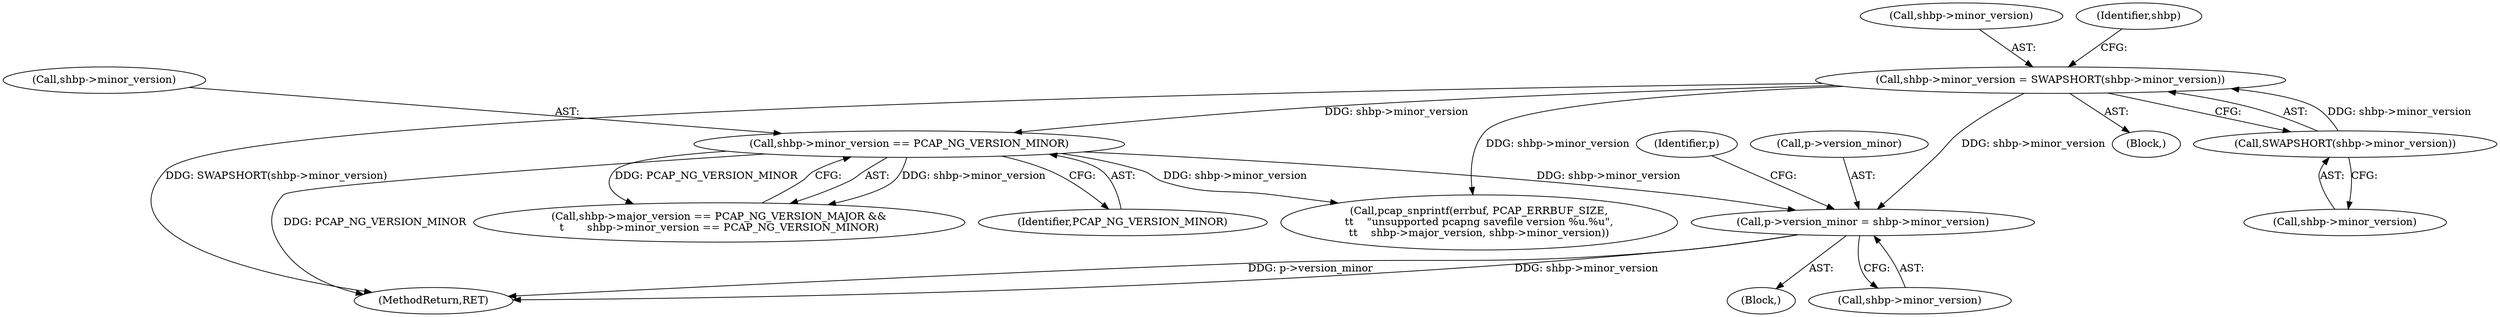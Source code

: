 digraph "0_libpcap_87d6bef033062f969e70fa40c43dfd945d5a20ab@pointer" {
"1000529" [label="(Call,p->version_minor = shbp->minor_version)"];
"1000505" [label="(Call,shbp->minor_version == PCAP_NG_VERSION_MINOR)"];
"1000489" [label="(Call,shbp->minor_version = SWAPSHORT(shbp->minor_version))"];
"1000493" [label="(Call,SWAPSHORT(shbp->minor_version))"];
"1000533" [label="(Call,shbp->minor_version)"];
"1000506" [label="(Call,shbp->minor_version)"];
"1000707" [label="(MethodReturn,RET)"];
"1000499" [label="(Call,shbp->major_version == PCAP_NG_VERSION_MAJOR &&\n\t       shbp->minor_version == PCAP_NG_VERSION_MINOR)"];
"1000505" [label="(Call,shbp->minor_version == PCAP_NG_VERSION_MINOR)"];
"1000493" [label="(Call,SWAPSHORT(shbp->minor_version))"];
"1000490" [label="(Call,shbp->minor_version)"];
"1000480" [label="(Block,)"];
"1000539" [label="(Identifier,p)"];
"1000494" [label="(Call,shbp->minor_version)"];
"1000139" [label="(Block,)"];
"1000502" [label="(Identifier,shbp)"];
"1000511" [label="(Call,pcap_snprintf(errbuf, PCAP_ERRBUF_SIZE,\n\t\t    \"unsupported pcapng savefile version %u.%u\",\n\t\t    shbp->major_version, shbp->minor_version))"];
"1000489" [label="(Call,shbp->minor_version = SWAPSHORT(shbp->minor_version))"];
"1000530" [label="(Call,p->version_minor)"];
"1000509" [label="(Identifier,PCAP_NG_VERSION_MINOR)"];
"1000529" [label="(Call,p->version_minor = shbp->minor_version)"];
"1000529" -> "1000139"  [label="AST: "];
"1000529" -> "1000533"  [label="CFG: "];
"1000530" -> "1000529"  [label="AST: "];
"1000533" -> "1000529"  [label="AST: "];
"1000539" -> "1000529"  [label="CFG: "];
"1000529" -> "1000707"  [label="DDG: shbp->minor_version"];
"1000529" -> "1000707"  [label="DDG: p->version_minor"];
"1000505" -> "1000529"  [label="DDG: shbp->minor_version"];
"1000489" -> "1000529"  [label="DDG: shbp->minor_version"];
"1000505" -> "1000499"  [label="AST: "];
"1000505" -> "1000509"  [label="CFG: "];
"1000506" -> "1000505"  [label="AST: "];
"1000509" -> "1000505"  [label="AST: "];
"1000499" -> "1000505"  [label="CFG: "];
"1000505" -> "1000707"  [label="DDG: PCAP_NG_VERSION_MINOR"];
"1000505" -> "1000499"  [label="DDG: shbp->minor_version"];
"1000505" -> "1000499"  [label="DDG: PCAP_NG_VERSION_MINOR"];
"1000489" -> "1000505"  [label="DDG: shbp->minor_version"];
"1000505" -> "1000511"  [label="DDG: shbp->minor_version"];
"1000489" -> "1000480"  [label="AST: "];
"1000489" -> "1000493"  [label="CFG: "];
"1000490" -> "1000489"  [label="AST: "];
"1000493" -> "1000489"  [label="AST: "];
"1000502" -> "1000489"  [label="CFG: "];
"1000489" -> "1000707"  [label="DDG: SWAPSHORT(shbp->minor_version)"];
"1000493" -> "1000489"  [label="DDG: shbp->minor_version"];
"1000489" -> "1000511"  [label="DDG: shbp->minor_version"];
"1000493" -> "1000494"  [label="CFG: "];
"1000494" -> "1000493"  [label="AST: "];
}
